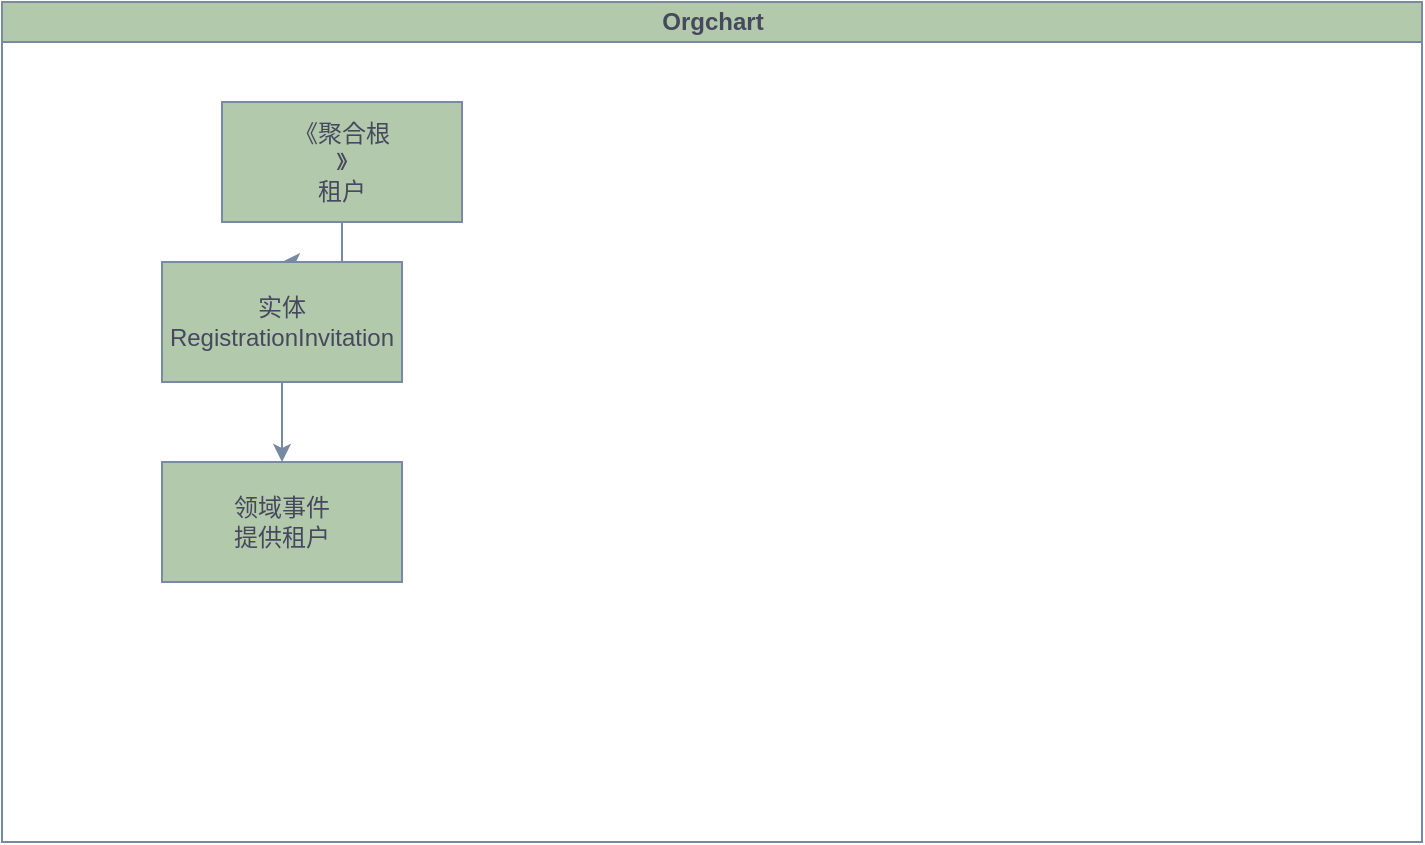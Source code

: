 <mxfile version="21.0.6" type="github">
  <diagram id="prtHgNgQTEPvFCAcTncT" name="Page-1">
    <mxGraphModel dx="1434" dy="762" grid="1" gridSize="10" guides="1" tooltips="1" connect="1" arrows="1" fold="1" page="1" pageScale="1" pageWidth="827" pageHeight="1169" math="0" shadow="0">
      <root>
        <mxCell id="0" />
        <mxCell id="1" parent="0" />
        <mxCell id="dNxyNK7c78bLwvsdeMH5-11" value="Orgchart" style="swimlane;html=1;startSize=20;horizontal=1;containerType=tree;glass=0;labelBackgroundColor=none;fillColor=#B2C9AB;strokeColor=#788AA3;fontColor=#46495D;" parent="1" vertex="1">
          <mxGeometry x="40" y="100" width="710" height="420" as="geometry" />
        </mxCell>
        <mxCell id="DkA19bFUL9khj6VWluVE-1" value="《聚合根&lt;br&gt;》&lt;br&gt;租户" style="rounded=0;whiteSpace=wrap;html=1;fillColor=#B2C9AB;strokeColor=#788AA3;align=center;labelBackgroundColor=none;fontColor=#46495D;" parent="dNxyNK7c78bLwvsdeMH5-11" vertex="1">
          <mxGeometry x="110" y="50" width="120" height="60" as="geometry" />
        </mxCell>
        <mxCell id="DkA19bFUL9khj6VWluVE-3" value="" style="edgeStyle=orthogonalEdgeStyle;rounded=0;orthogonalLoop=1;jettySize=auto;html=1;labelBackgroundColor=none;strokeColor=#788AA3;fontColor=default;" parent="dNxyNK7c78bLwvsdeMH5-11" source="DkA19bFUL9khj6VWluVE-1" target="DkA19bFUL9khj6VWluVE-4" edge="1">
          <mxGeometry relative="1" as="geometry" />
        </mxCell>
        <mxCell id="DkA19bFUL9khj6VWluVE-4" value="实体&lt;br&gt;RegistrationInvitation" style="rounded=0;whiteSpace=wrap;html=1;labelBackgroundColor=none;fillColor=#B2C9AB;strokeColor=#788AA3;fontColor=#46495D;" parent="dNxyNK7c78bLwvsdeMH5-11" vertex="1">
          <mxGeometry x="80" y="130" width="120" height="60" as="geometry" />
        </mxCell>
        <mxCell id="DkA19bFUL9khj6VWluVE-5" value="" style="edgeStyle=orthogonalEdgeStyle;rounded=0;orthogonalLoop=1;jettySize=auto;html=1;labelBackgroundColor=none;strokeColor=#788AA3;fontColor=default;" parent="dNxyNK7c78bLwvsdeMH5-11" source="DkA19bFUL9khj6VWluVE-4" target="DkA19bFUL9khj6VWluVE-6" edge="1">
          <mxGeometry relative="1" as="geometry">
            <mxPoint x="210" y="190" as="sourcePoint" />
          </mxGeometry>
        </mxCell>
        <mxCell id="DkA19bFUL9khj6VWluVE-6" value="领域事件&lt;br&gt;提供租户" style="rounded=0;whiteSpace=wrap;html=1;labelBackgroundColor=none;fillColor=#B2C9AB;strokeColor=#788AA3;fontColor=#46495D;" parent="dNxyNK7c78bLwvsdeMH5-11" vertex="1">
          <mxGeometry x="80" y="230" width="120" height="60" as="geometry" />
        </mxCell>
      </root>
    </mxGraphModel>
  </diagram>
</mxfile>
